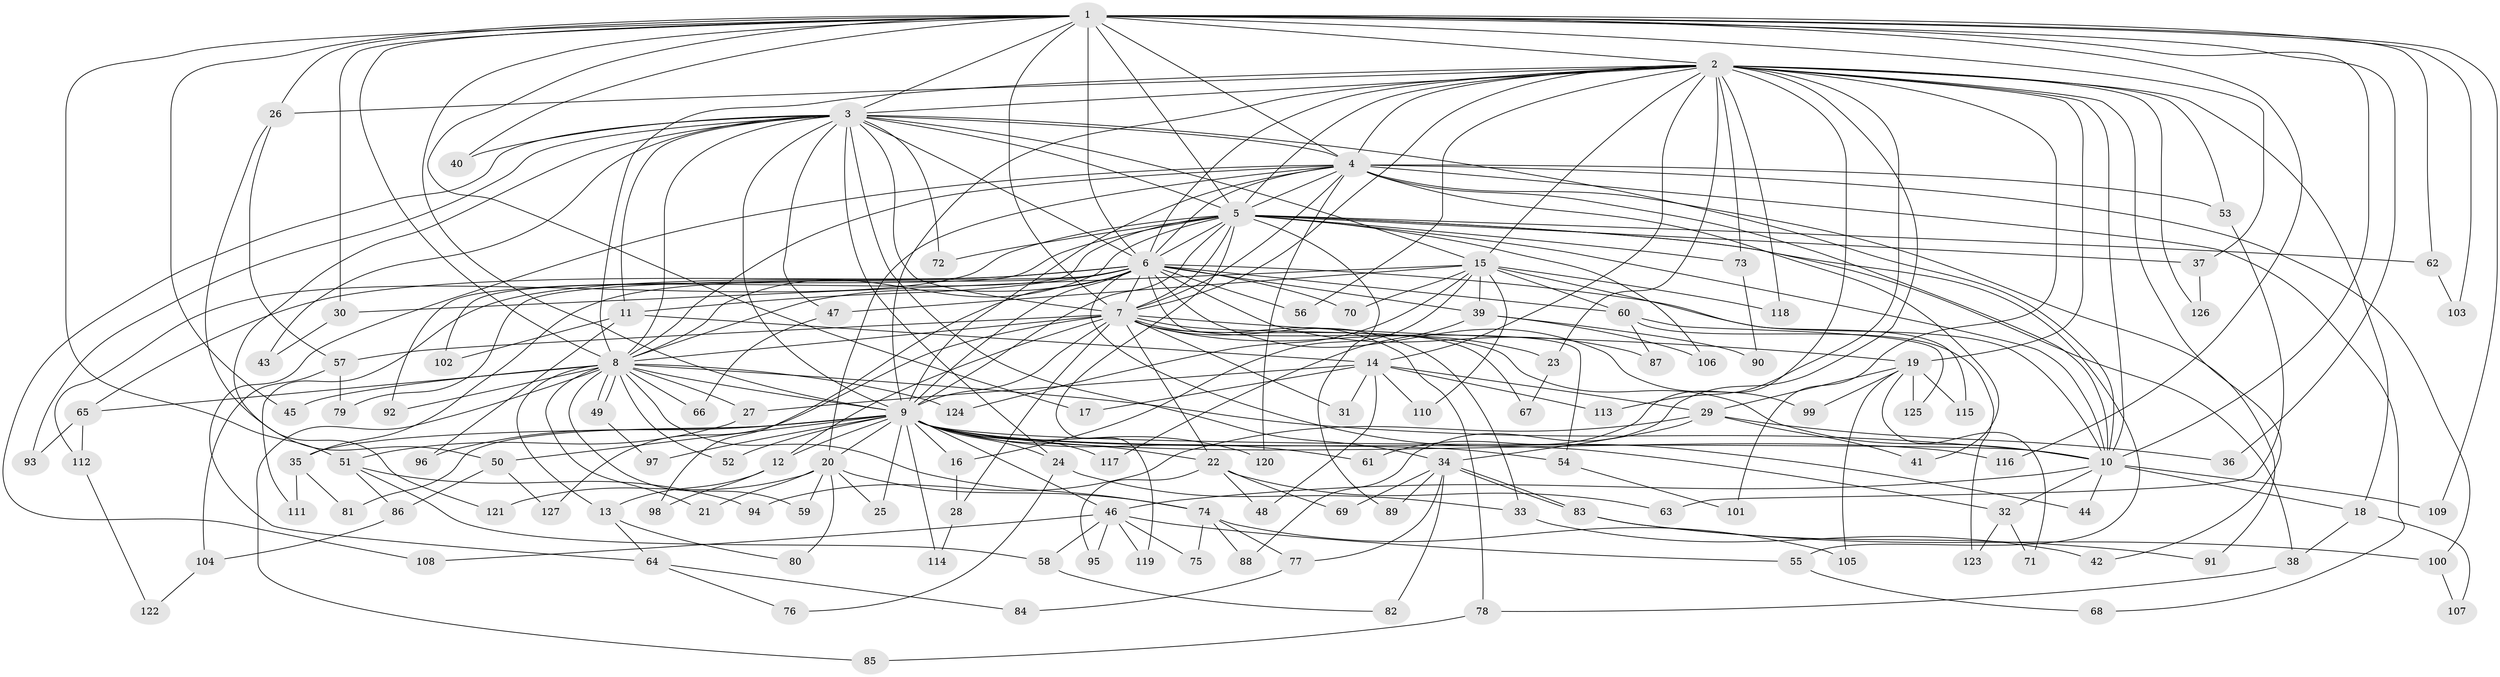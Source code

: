 // Generated by graph-tools (version 1.1) at 2025/49/03/09/25 03:49:33]
// undirected, 127 vertices, 279 edges
graph export_dot {
graph [start="1"]
  node [color=gray90,style=filled];
  1;
  2;
  3;
  4;
  5;
  6;
  7;
  8;
  9;
  10;
  11;
  12;
  13;
  14;
  15;
  16;
  17;
  18;
  19;
  20;
  21;
  22;
  23;
  24;
  25;
  26;
  27;
  28;
  29;
  30;
  31;
  32;
  33;
  34;
  35;
  36;
  37;
  38;
  39;
  40;
  41;
  42;
  43;
  44;
  45;
  46;
  47;
  48;
  49;
  50;
  51;
  52;
  53;
  54;
  55;
  56;
  57;
  58;
  59;
  60;
  61;
  62;
  63;
  64;
  65;
  66;
  67;
  68;
  69;
  70;
  71;
  72;
  73;
  74;
  75;
  76;
  77;
  78;
  79;
  80;
  81;
  82;
  83;
  84;
  85;
  86;
  87;
  88;
  89;
  90;
  91;
  92;
  93;
  94;
  95;
  96;
  97;
  98;
  99;
  100;
  101;
  102;
  103;
  104;
  105;
  106;
  107;
  108;
  109;
  110;
  111;
  112;
  113;
  114;
  115;
  116;
  117;
  118;
  119;
  120;
  121;
  122;
  123;
  124;
  125;
  126;
  127;
  1 -- 2;
  1 -- 3;
  1 -- 4;
  1 -- 5;
  1 -- 6;
  1 -- 7;
  1 -- 8;
  1 -- 9;
  1 -- 10;
  1 -- 17;
  1 -- 26;
  1 -- 30;
  1 -- 36;
  1 -- 37;
  1 -- 40;
  1 -- 45;
  1 -- 51;
  1 -- 62;
  1 -- 103;
  1 -- 109;
  1 -- 116;
  2 -- 3;
  2 -- 4;
  2 -- 5;
  2 -- 6;
  2 -- 7;
  2 -- 8;
  2 -- 9;
  2 -- 10;
  2 -- 14;
  2 -- 15;
  2 -- 18;
  2 -- 19;
  2 -- 23;
  2 -- 26;
  2 -- 42;
  2 -- 53;
  2 -- 56;
  2 -- 61;
  2 -- 73;
  2 -- 88;
  2 -- 101;
  2 -- 113;
  2 -- 118;
  2 -- 126;
  3 -- 4;
  3 -- 5;
  3 -- 6;
  3 -- 7;
  3 -- 8;
  3 -- 9;
  3 -- 10;
  3 -- 11;
  3 -- 15;
  3 -- 24;
  3 -- 34;
  3 -- 40;
  3 -- 43;
  3 -- 47;
  3 -- 72;
  3 -- 93;
  3 -- 108;
  3 -- 121;
  4 -- 5;
  4 -- 6;
  4 -- 7;
  4 -- 8;
  4 -- 9;
  4 -- 10;
  4 -- 20;
  4 -- 41;
  4 -- 53;
  4 -- 64;
  4 -- 68;
  4 -- 91;
  4 -- 100;
  4 -- 120;
  5 -- 6;
  5 -- 7;
  5 -- 8;
  5 -- 9;
  5 -- 10;
  5 -- 37;
  5 -- 38;
  5 -- 55;
  5 -- 62;
  5 -- 72;
  5 -- 73;
  5 -- 89;
  5 -- 92;
  5 -- 102;
  5 -- 106;
  5 -- 112;
  5 -- 119;
  6 -- 7;
  6 -- 8;
  6 -- 9;
  6 -- 10;
  6 -- 11;
  6 -- 35;
  6 -- 39;
  6 -- 44;
  6 -- 54;
  6 -- 56;
  6 -- 60;
  6 -- 65;
  6 -- 70;
  6 -- 79;
  6 -- 87;
  6 -- 98;
  6 -- 99;
  6 -- 111;
  7 -- 8;
  7 -- 9;
  7 -- 10;
  7 -- 12;
  7 -- 19;
  7 -- 22;
  7 -- 23;
  7 -- 28;
  7 -- 31;
  7 -- 33;
  7 -- 57;
  7 -- 67;
  7 -- 78;
  7 -- 127;
  8 -- 9;
  8 -- 10;
  8 -- 13;
  8 -- 21;
  8 -- 27;
  8 -- 45;
  8 -- 49;
  8 -- 49;
  8 -- 52;
  8 -- 59;
  8 -- 65;
  8 -- 66;
  8 -- 74;
  8 -- 85;
  8 -- 92;
  8 -- 124;
  9 -- 10;
  9 -- 12;
  9 -- 16;
  9 -- 20;
  9 -- 22;
  9 -- 24;
  9 -- 25;
  9 -- 32;
  9 -- 35;
  9 -- 46;
  9 -- 50;
  9 -- 52;
  9 -- 54;
  9 -- 61;
  9 -- 81;
  9 -- 96;
  9 -- 97;
  9 -- 114;
  9 -- 116;
  9 -- 117;
  9 -- 120;
  10 -- 18;
  10 -- 32;
  10 -- 44;
  10 -- 46;
  10 -- 109;
  11 -- 14;
  11 -- 96;
  11 -- 102;
  12 -- 13;
  12 -- 98;
  13 -- 64;
  13 -- 80;
  14 -- 17;
  14 -- 27;
  14 -- 29;
  14 -- 31;
  14 -- 48;
  14 -- 110;
  14 -- 113;
  15 -- 16;
  15 -- 30;
  15 -- 39;
  15 -- 47;
  15 -- 60;
  15 -- 70;
  15 -- 110;
  15 -- 115;
  15 -- 118;
  15 -- 124;
  16 -- 28;
  18 -- 38;
  18 -- 107;
  19 -- 29;
  19 -- 71;
  19 -- 99;
  19 -- 105;
  19 -- 115;
  19 -- 125;
  20 -- 21;
  20 -- 25;
  20 -- 59;
  20 -- 74;
  20 -- 80;
  20 -- 121;
  22 -- 48;
  22 -- 63;
  22 -- 69;
  22 -- 95;
  23 -- 67;
  24 -- 33;
  24 -- 76;
  26 -- 50;
  26 -- 57;
  27 -- 51;
  28 -- 114;
  29 -- 34;
  29 -- 36;
  29 -- 41;
  29 -- 94;
  30 -- 43;
  32 -- 71;
  32 -- 123;
  33 -- 42;
  34 -- 69;
  34 -- 77;
  34 -- 82;
  34 -- 83;
  34 -- 83;
  34 -- 89;
  35 -- 81;
  35 -- 111;
  37 -- 126;
  38 -- 78;
  39 -- 90;
  39 -- 106;
  39 -- 117;
  46 -- 55;
  46 -- 58;
  46 -- 75;
  46 -- 95;
  46 -- 108;
  46 -- 119;
  47 -- 66;
  49 -- 97;
  50 -- 86;
  50 -- 127;
  51 -- 58;
  51 -- 86;
  51 -- 94;
  53 -- 63;
  54 -- 101;
  55 -- 68;
  57 -- 79;
  57 -- 104;
  58 -- 82;
  60 -- 87;
  60 -- 123;
  60 -- 125;
  62 -- 103;
  64 -- 76;
  64 -- 84;
  65 -- 93;
  65 -- 112;
  73 -- 90;
  74 -- 75;
  74 -- 77;
  74 -- 88;
  74 -- 105;
  77 -- 84;
  78 -- 85;
  83 -- 91;
  83 -- 100;
  86 -- 104;
  100 -- 107;
  104 -- 122;
  112 -- 122;
}
